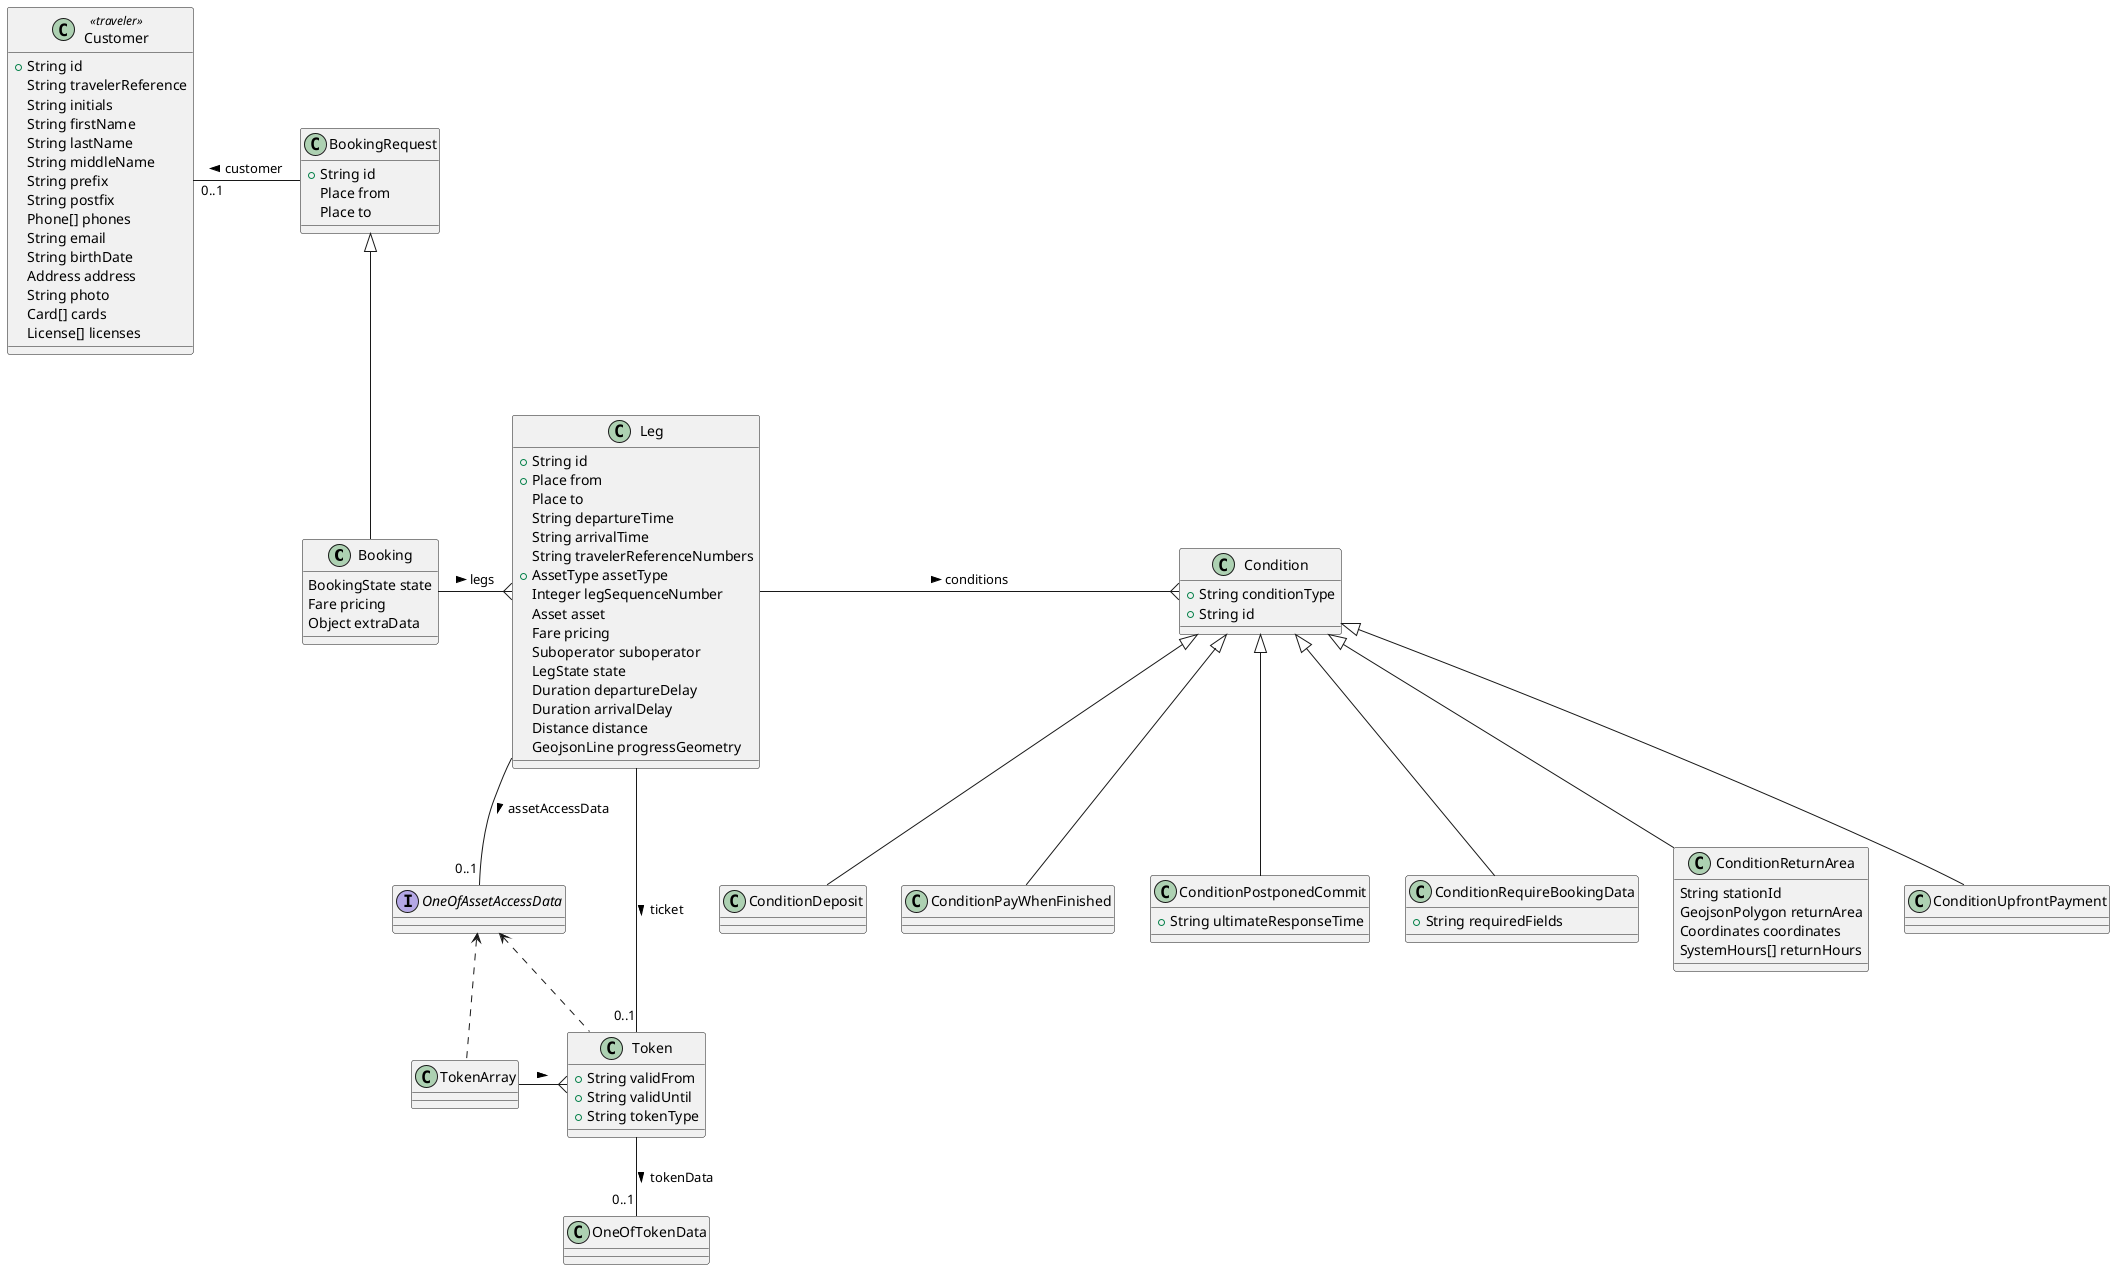 @startuml
class Booking {
  BookingState state
  Fare pricing
  Object extraData
}
Booking -up-|> BookingRequest
Booking -{ Leg : legs >
class BookingRequest {
 +String id
  Place from
  Place to
}
BookingRequest -left-  "0..1" Customer : customer >
class Customer <<traveler>> {
 +String id
  String travelerReference
  String initials
  String firstName
  String lastName
  String middleName
  String prefix
  String postfix
  Phone[] phones
  String email
  String birthDate
  Address address
  String photo
  Card[] cards
  License[] licenses
}
class Leg {
 +String id
 +Place from
  Place to
  String departureTime
  String arrivalTime
  String travelerReferenceNumbers
 +AssetType assetType
  Integer legSequenceNumber
  Asset asset
  Fare pricing
  Suboperator suboperator
  LegState state
  Duration departureDelay
  Duration arrivalDelay
  Distance distance
  GeojsonLine progressGeometry
}
Leg -right-{ Condition : conditions >
Leg --  "0..1" Token : ticket >
Leg --  "0..1" OneOfAssetAccessData : assetAccessData >
class Condition {
 +String conditionType
 +String id
}
class ConditionDeposit {
}
ConditionDeposit -up-|> Condition
class ConditionPayWhenFinished {
}
ConditionPayWhenFinished -up-|> Condition
class ConditionPostponedCommit {
 +String ultimateResponseTime
}
ConditionPostponedCommit -up-|> Condition
class ConditionRequireBookingData {
 +String requiredFields
}
ConditionRequireBookingData -up-|> Condition
class ConditionReturnArea {
  String stationId
  GeojsonPolygon returnArea
  Coordinates coordinates
  SystemHours[] returnHours
}
ConditionReturnArea -up-|> Condition
class ConditionUpfrontPayment {
}
ConditionUpfrontPayment -up-|> Condition
class Token {
 +String validFrom
 +String validUntil
 +String tokenType
}
Token --  "0..1" OneOfTokenData : tokenData >
Token .up.> OneOfAssetAccessData
interface OneOfAssetAccessData {
}
class TokenArray {
}
TokenArray -{ Token :  >
TokenArray .up.> OneOfAssetAccessData
@enduml
